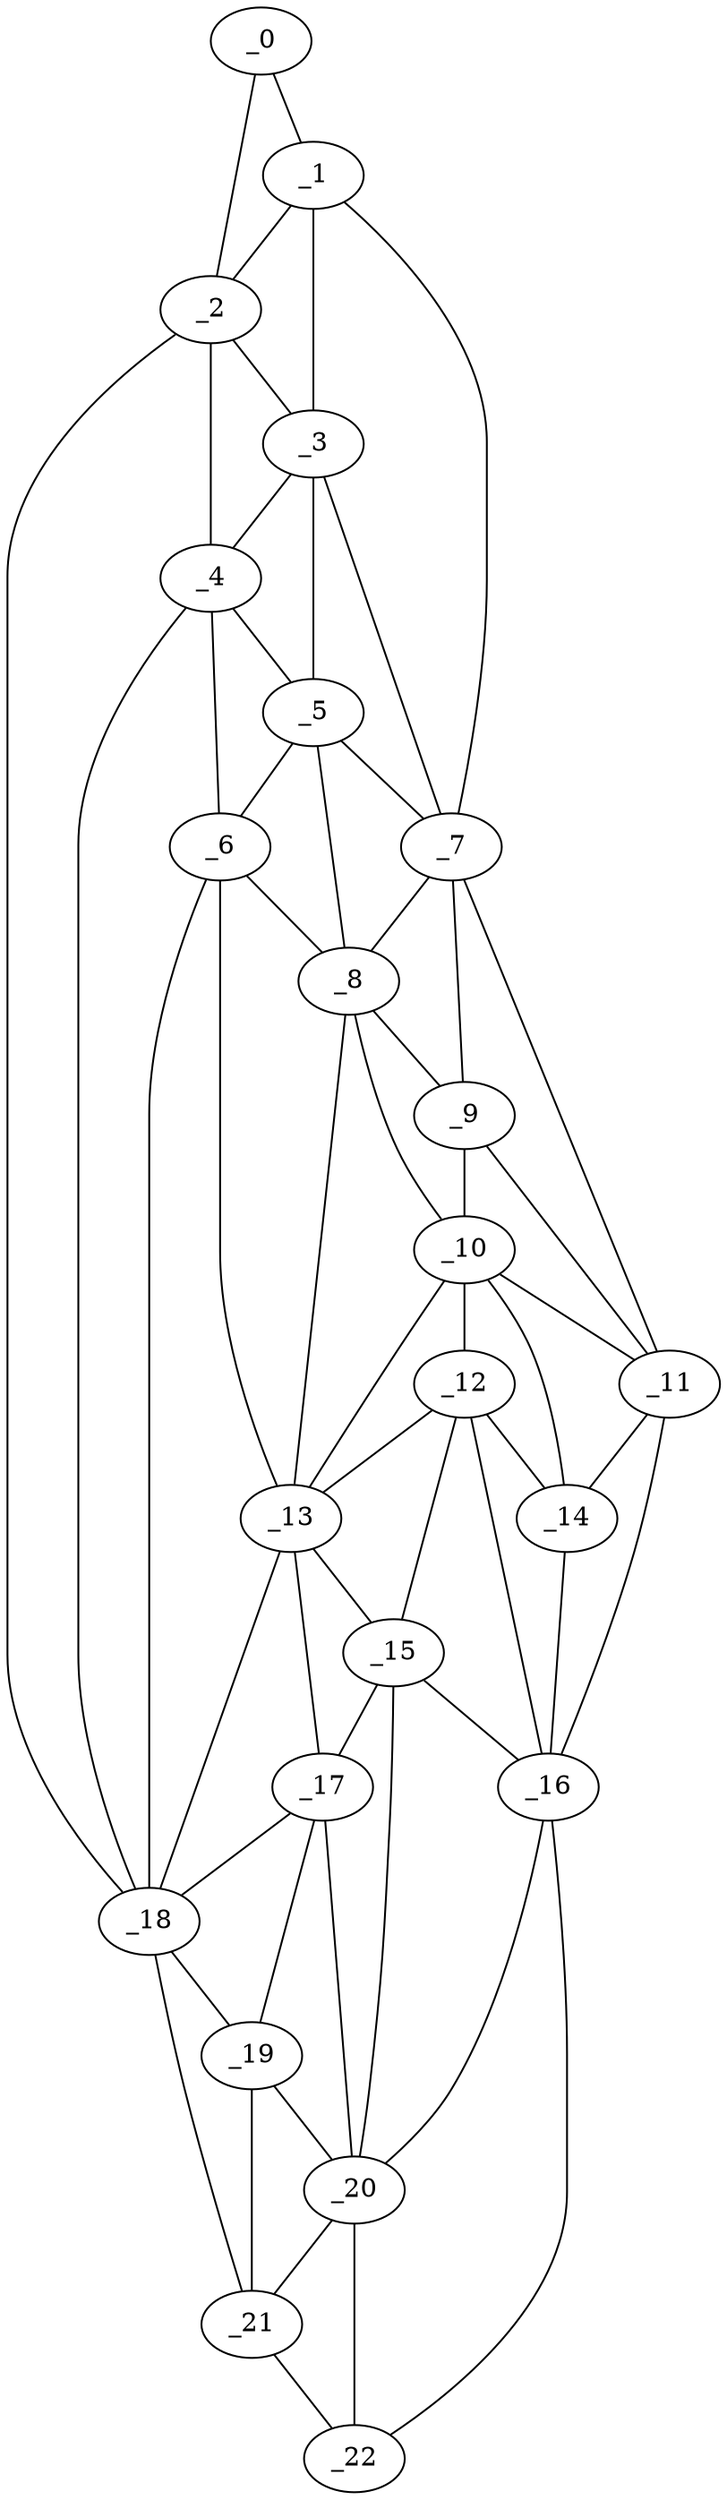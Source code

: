 graph "obj76__210.gxl" {
	_0	 [x=6,
		y=61];
	_1	 [x=8,
		y=55];
	_0 -- _1	 [valence=1];
	_2	 [x=17,
		y=66];
	_0 -- _2	 [valence=1];
	_1 -- _2	 [valence=2];
	_3	 [x=22,
		y=54];
	_1 -- _3	 [valence=2];
	_7	 [x=37,
		y=45];
	_1 -- _7	 [valence=1];
	_2 -- _3	 [valence=2];
	_4	 [x=28,
		y=66];
	_2 -- _4	 [valence=1];
	_18	 [x=81,
		y=84];
	_2 -- _18	 [valence=1];
	_3 -- _4	 [valence=2];
	_5	 [x=30,
		y=56];
	_3 -- _5	 [valence=1];
	_3 -- _7	 [valence=2];
	_4 -- _5	 [valence=2];
	_6	 [x=34,
		y=65];
	_4 -- _6	 [valence=2];
	_4 -- _18	 [valence=2];
	_5 -- _6	 [valence=2];
	_5 -- _7	 [valence=2];
	_8	 [x=43,
		y=59];
	_5 -- _8	 [valence=2];
	_6 -- _8	 [valence=1];
	_13	 [x=61,
		y=64];
	_6 -- _13	 [valence=2];
	_6 -- _18	 [valence=2];
	_7 -- _8	 [valence=2];
	_9	 [x=48,
		y=51];
	_7 -- _9	 [valence=1];
	_11	 [x=57,
		y=43];
	_7 -- _11	 [valence=1];
	_8 -- _9	 [valence=2];
	_10	 [x=55,
		y=53];
	_8 -- _10	 [valence=1];
	_8 -- _13	 [valence=2];
	_9 -- _10	 [valence=2];
	_9 -- _11	 [valence=1];
	_10 -- _11	 [valence=2];
	_12	 [x=61,
		y=57];
	_10 -- _12	 [valence=1];
	_10 -- _13	 [valence=2];
	_14	 [x=67,
		y=46];
	_10 -- _14	 [valence=2];
	_11 -- _14	 [valence=1];
	_16	 [x=73,
		y=47];
	_11 -- _16	 [valence=1];
	_12 -- _13	 [valence=1];
	_12 -- _14	 [valence=2];
	_15	 [x=72,
		y=65];
	_12 -- _15	 [valence=2];
	_12 -- _16	 [valence=1];
	_13 -- _15	 [valence=2];
	_17	 [x=77,
		y=74];
	_13 -- _17	 [valence=1];
	_13 -- _18	 [valence=1];
	_14 -- _16	 [valence=1];
	_15 -- _16	 [valence=2];
	_15 -- _17	 [valence=2];
	_20	 [x=88,
		y=56];
	_15 -- _20	 [valence=1];
	_16 -- _20	 [valence=2];
	_22	 [x=122,
		y=68];
	_16 -- _22	 [valence=1];
	_17 -- _18	 [valence=2];
	_19	 [x=82,
		y=79];
	_17 -- _19	 [valence=2];
	_17 -- _20	 [valence=2];
	_18 -- _19	 [valence=1];
	_21	 [x=107,
		y=84];
	_18 -- _21	 [valence=1];
	_19 -- _20	 [valence=2];
	_19 -- _21	 [valence=1];
	_20 -- _21	 [valence=2];
	_20 -- _22	 [valence=1];
	_21 -- _22	 [valence=1];
}
